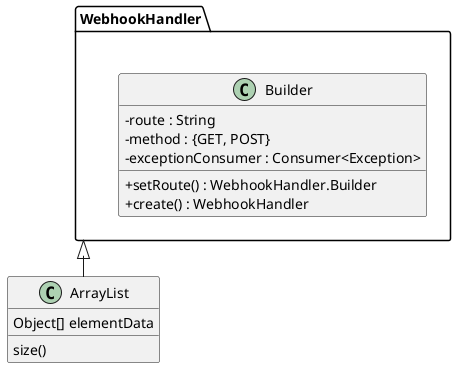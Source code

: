 @startuml
skinparam classAttributeIconSize 0

class WebhookHandler.Builder {
    -route : String
    -method : {GET, POST}
    -exceptionConsumer : Consumer<Exception>
    +setRoute() : WebhookHandler.Builder
    +create() : WebhookHandler
}

WebhookHandler <|-- ArrayList

WebhookHandler : WebhookHandler()
ArrayList : Object[] elementData
ArrayList : size()

@enduml